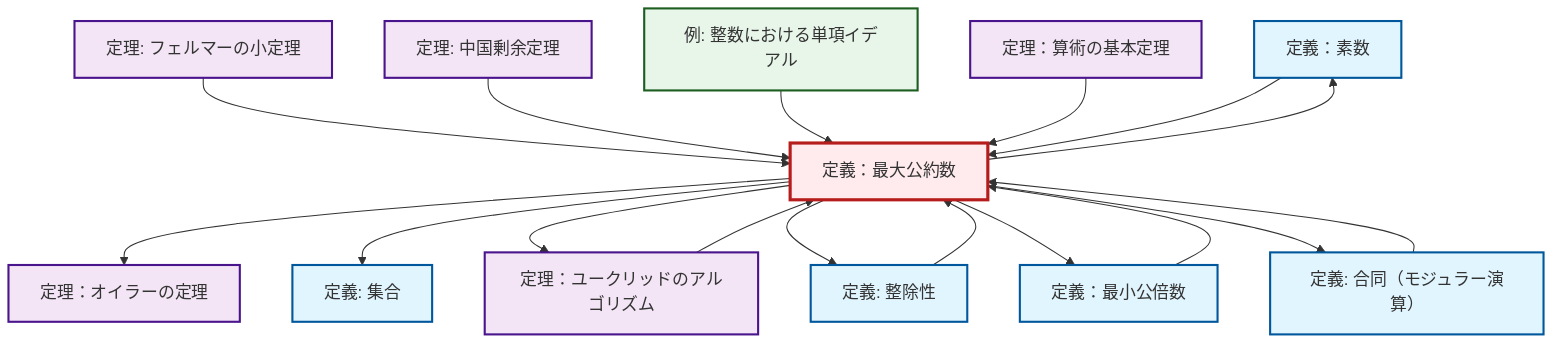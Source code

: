 graph TD
    classDef definition fill:#e1f5fe,stroke:#01579b,stroke-width:2px
    classDef theorem fill:#f3e5f5,stroke:#4a148c,stroke-width:2px
    classDef axiom fill:#fff3e0,stroke:#e65100,stroke-width:2px
    classDef example fill:#e8f5e9,stroke:#1b5e20,stroke-width:2px
    classDef current fill:#ffebee,stroke:#b71c1c,stroke-width:3px
    def-prime["定義：素数"]:::definition
    thm-euclidean-algorithm["定理：ユークリッドのアルゴリズム"]:::theorem
    thm-fundamental-arithmetic["定理：算術の基本定理"]:::theorem
    def-lcm["定義：最小公倍数"]:::definition
    thm-euler["定理：オイラーの定理"]:::theorem
    def-congruence["定義: 合同（モジュラー演算）"]:::definition
    ex-principal-ideal["例: 整数における単項イデアル"]:::example
    def-divisibility["定義: 整除性"]:::definition
    def-set["定義: 集合"]:::definition
    thm-fermat-little["定理: フェルマーの小定理"]:::theorem
    thm-chinese-remainder["定理: 中国剰余定理"]:::theorem
    def-gcd["定義：最大公約数"]:::definition
    def-gcd --> thm-euler
    def-gcd --> def-prime
    def-gcd --> def-set
    thm-fermat-little --> def-gcd
    def-gcd --> thm-euclidean-algorithm
    def-gcd --> def-divisibility
    thm-chinese-remainder --> def-gcd
    def-gcd --> def-lcm
    ex-principal-ideal --> def-gcd
    thm-fundamental-arithmetic --> def-gcd
    thm-euclidean-algorithm --> def-gcd
    def-divisibility --> def-gcd
    def-congruence --> def-gcd
    def-prime --> def-gcd
    def-gcd --> def-congruence
    def-lcm --> def-gcd
    class def-gcd current